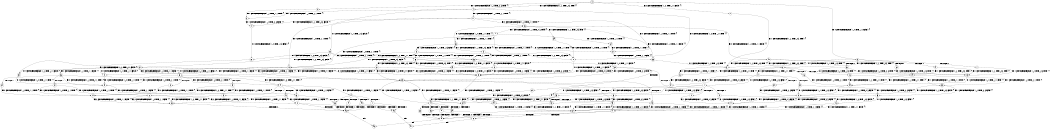 digraph BCG {
size = "7, 10.5";
center = TRUE;
node [shape = circle];
0 [peripheries = 2];
0 -> 1 [label = "EX !0 !ATOMIC_EXCH_BRANCH (1, +0, TRUE, +1, 1, FALSE) !{}"];
0 -> 2 [label = "EX !1 !ATOMIC_EXCH_BRANCH (1, +1, TRUE, +0, 3, TRUE) !{}"];
0 -> 3 [label = "EX !0 !ATOMIC_EXCH_BRANCH (1, +0, TRUE, +1, 1, FALSE) !{}"];
0 -> 4 [label = "EX !1 !ATOMIC_EXCH_BRANCH (1, +1, TRUE, +0, 3, TRUE) !{}"];
1 -> 5 [label = "EX !1 !ATOMIC_EXCH_BRANCH (1, +1, TRUE, +0, 3, TRUE) !{}"];
2 -> 6 [label = "EX !1 !ATOMIC_EXCH_BRANCH (1, +1, TRUE, +1, 1, TRUE) !{}"];
3 -> 5 [label = "EX !1 !ATOMIC_EXCH_BRANCH (1, +1, TRUE, +0, 3, TRUE) !{}"];
3 -> 7 [label = "TERMINATE !0"];
3 -> 8 [label = "EX !1 !ATOMIC_EXCH_BRANCH (1, +1, TRUE, +0, 3, TRUE) !{}"];
3 -> 9 [label = "TERMINATE !0"];
4 -> 6 [label = "EX !1 !ATOMIC_EXCH_BRANCH (1, +1, TRUE, +1, 1, TRUE) !{}"];
4 -> 10 [label = "EX !0 !ATOMIC_EXCH_BRANCH (1, +0, TRUE, +1, 1, TRUE) !{}"];
4 -> 11 [label = "EX !1 !ATOMIC_EXCH_BRANCH (1, +1, TRUE, +1, 1, TRUE) !{}"];
4 -> 12 [label = "EX !0 !ATOMIC_EXCH_BRANCH (1, +0, TRUE, +1, 1, TRUE) !{}"];
5 -> 13 [label = "EX !1 !ATOMIC_EXCH_BRANCH (1, +1, TRUE, +1, 1, TRUE) !{}"];
6 -> 14 [label = "EX !1 !ATOMIC_EXCH_BRANCH (1, +1, TRUE, +0, 3, FALSE) !{}"];
7 -> 15 [label = "EX !1 !ATOMIC_EXCH_BRANCH (1, +1, TRUE, +0, 3, TRUE) !{}"];
8 -> 13 [label = "EX !1 !ATOMIC_EXCH_BRANCH (1, +1, TRUE, +1, 1, TRUE) !{}"];
8 -> 16 [label = "TERMINATE !0"];
8 -> 17 [label = "EX !1 !ATOMIC_EXCH_BRANCH (1, +1, TRUE, +1, 1, TRUE) !{}"];
8 -> 18 [label = "TERMINATE !0"];
9 -> 15 [label = "EX !1 !ATOMIC_EXCH_BRANCH (1, +1, TRUE, +0, 3, TRUE) !{}"];
9 -> 19 [label = "EX !1 !ATOMIC_EXCH_BRANCH (1, +1, TRUE, +0, 3, TRUE) !{}"];
10 -> 20 [label = "EX !0 !ATOMIC_EXCH_BRANCH (1, +0, TRUE, +1, 1, FALSE) !{}"];
11 -> 14 [label = "EX !1 !ATOMIC_EXCH_BRANCH (1, +1, TRUE, +0, 3, FALSE) !{}"];
11 -> 21 [label = "EX !0 !ATOMIC_EXCH_BRANCH (1, +0, TRUE, +1, 1, TRUE) !{}"];
11 -> 22 [label = "EX !1 !ATOMIC_EXCH_BRANCH (1, +1, TRUE, +0, 3, FALSE) !{}"];
11 -> 23 [label = "EX !0 !ATOMIC_EXCH_BRANCH (1, +0, TRUE, +1, 1, TRUE) !{}"];
12 -> 20 [label = "EX !0 !ATOMIC_EXCH_BRANCH (1, +0, TRUE, +1, 1, FALSE) !{}"];
12 -> 24 [label = "EX !1 !ATOMIC_EXCH_BRANCH (1, +1, TRUE, +1, 1, FALSE) !{}"];
12 -> 25 [label = "EX !0 !ATOMIC_EXCH_BRANCH (1, +0, TRUE, +1, 1, FALSE) !{}"];
12 -> 26 [label = "EX !1 !ATOMIC_EXCH_BRANCH (1, +1, TRUE, +1, 1, FALSE) !{}"];
13 -> 27 [label = "EX !1 !ATOMIC_EXCH_BRANCH (1, +1, TRUE, +0, 3, FALSE) !{}"];
14 -> 28 [label = "EX !1 !ATOMIC_EXCH_BRANCH (1, +0, TRUE, +0, 3, FALSE) !{}"];
15 -> 29 [label = "EX !1 !ATOMIC_EXCH_BRANCH (1, +1, TRUE, +1, 1, TRUE) !{}"];
16 -> 29 [label = "EX !1 !ATOMIC_EXCH_BRANCH (1, +1, TRUE, +1, 1, TRUE) !{}"];
17 -> 27 [label = "EX !1 !ATOMIC_EXCH_BRANCH (1, +1, TRUE, +0, 3, FALSE) !{}"];
17 -> 30 [label = "TERMINATE !0"];
17 -> 31 [label = "EX !1 !ATOMIC_EXCH_BRANCH (1, +1, TRUE, +0, 3, FALSE) !{}"];
17 -> 32 [label = "TERMINATE !0"];
18 -> 29 [label = "EX !1 !ATOMIC_EXCH_BRANCH (1, +1, TRUE, +1, 1, TRUE) !{}"];
18 -> 33 [label = "EX !1 !ATOMIC_EXCH_BRANCH (1, +1, TRUE, +1, 1, TRUE) !{}"];
19 -> 29 [label = "EX !1 !ATOMIC_EXCH_BRANCH (1, +1, TRUE, +1, 1, TRUE) !{}"];
19 -> 33 [label = "EX !1 !ATOMIC_EXCH_BRANCH (1, +1, TRUE, +1, 1, TRUE) !{}"];
20 -> 34 [label = "EX !1 !ATOMIC_EXCH_BRANCH (1, +1, TRUE, +1, 1, FALSE) !{}"];
21 -> 35 [label = "EX !0 !ATOMIC_EXCH_BRANCH (1, +0, TRUE, +1, 1, FALSE) !{}"];
22 -> 28 [label = "EX !1 !ATOMIC_EXCH_BRANCH (1, +0, TRUE, +0, 3, FALSE) !{}"];
22 -> 36 [label = "EX !0 !ATOMIC_EXCH_BRANCH (1, +0, TRUE, +1, 1, TRUE) !{}"];
22 -> 37 [label = "EX !1 !ATOMIC_EXCH_BRANCH (1, +0, TRUE, +0, 3, FALSE) !{}"];
22 -> 38 [label = "EX !0 !ATOMIC_EXCH_BRANCH (1, +0, TRUE, +1, 1, TRUE) !{}"];
23 -> 35 [label = "EX !0 !ATOMIC_EXCH_BRANCH (1, +0, TRUE, +1, 1, FALSE) !{}"];
23 -> 39 [label = "EX !1 !ATOMIC_EXCH_BRANCH (1, +1, TRUE, +0, 3, TRUE) !{}"];
23 -> 40 [label = "EX !0 !ATOMIC_EXCH_BRANCH (1, +0, TRUE, +1, 1, FALSE) !{}"];
23 -> 41 [label = "EX !1 !ATOMIC_EXCH_BRANCH (1, +1, TRUE, +0, 3, TRUE) !{}"];
24 -> 42 [label = "EX !0 !ATOMIC_EXCH_BRANCH (1, +0, TRUE, +1, 1, TRUE) !{}"];
25 -> 34 [label = "EX !1 !ATOMIC_EXCH_BRANCH (1, +1, TRUE, +1, 1, FALSE) !{}"];
25 -> 43 [label = "TERMINATE !0"];
25 -> 44 [label = "EX !1 !ATOMIC_EXCH_BRANCH (1, +1, TRUE, +1, 1, FALSE) !{}"];
25 -> 45 [label = "TERMINATE !0"];
26 -> 42 [label = "EX !0 !ATOMIC_EXCH_BRANCH (1, +0, TRUE, +1, 1, TRUE) !{}"];
26 -> 46 [label = "TERMINATE !1"];
26 -> 47 [label = "EX !0 !ATOMIC_EXCH_BRANCH (1, +0, TRUE, +1, 1, TRUE) !{}"];
26 -> 48 [label = "TERMINATE !1"];
27 -> 49 [label = "EX !1 !ATOMIC_EXCH_BRANCH (1, +0, TRUE, +0, 3, FALSE) !{}"];
28 -> 50 [label = "EX !1 !ATOMIC_EXCH_BRANCH (1, +1, TRUE, +1, 1, FALSE) !{}"];
29 -> 51 [label = "EX !1 !ATOMIC_EXCH_BRANCH (1, +1, TRUE, +0, 3, FALSE) !{}"];
30 -> 51 [label = "EX !1 !ATOMIC_EXCH_BRANCH (1, +1, TRUE, +0, 3, FALSE) !{}"];
31 -> 49 [label = "EX !1 !ATOMIC_EXCH_BRANCH (1, +0, TRUE, +0, 3, FALSE) !{}"];
31 -> 52 [label = "TERMINATE !0"];
31 -> 53 [label = "EX !1 !ATOMIC_EXCH_BRANCH (1, +0, TRUE, +0, 3, FALSE) !{}"];
31 -> 54 [label = "TERMINATE !0"];
32 -> 51 [label = "EX !1 !ATOMIC_EXCH_BRANCH (1, +1, TRUE, +0, 3, FALSE) !{}"];
32 -> 55 [label = "EX !1 !ATOMIC_EXCH_BRANCH (1, +1, TRUE, +0, 3, FALSE) !{}"];
33 -> 51 [label = "EX !1 !ATOMIC_EXCH_BRANCH (1, +1, TRUE, +0, 3, FALSE) !{}"];
33 -> 55 [label = "EX !1 !ATOMIC_EXCH_BRANCH (1, +1, TRUE, +0, 3, FALSE) !{}"];
34 -> 56 [label = "TERMINATE !0"];
35 -> 5 [label = "EX !1 !ATOMIC_EXCH_BRANCH (1, +1, TRUE, +0, 3, TRUE) !{}"];
36 -> 57 [label = "EX !0 !ATOMIC_EXCH_BRANCH (1, +0, TRUE, +1, 1, FALSE) !{}"];
37 -> 50 [label = "EX !1 !ATOMIC_EXCH_BRANCH (1, +1, TRUE, +1, 1, FALSE) !{}"];
37 -> 20 [label = "EX !0 !ATOMIC_EXCH_BRANCH (1, +0, TRUE, +1, 1, FALSE) !{}"];
37 -> 58 [label = "EX !1 !ATOMIC_EXCH_BRANCH (1, +1, TRUE, +1, 1, FALSE) !{}"];
37 -> 25 [label = "EX !0 !ATOMIC_EXCH_BRANCH (1, +0, TRUE, +1, 1, FALSE) !{}"];
38 -> 57 [label = "EX !0 !ATOMIC_EXCH_BRANCH (1, +0, TRUE, +1, 1, FALSE) !{}"];
38 -> 59 [label = "EX !1 !ATOMIC_EXCH_BRANCH (1, +0, TRUE, +0, 3, TRUE) !{}"];
38 -> 60 [label = "EX !0 !ATOMIC_EXCH_BRANCH (1, +0, TRUE, +1, 1, FALSE) !{}"];
38 -> 61 [label = "EX !1 !ATOMIC_EXCH_BRANCH (1, +0, TRUE, +0, 3, TRUE) !{}"];
39 -> 10 [label = "EX !0 !ATOMIC_EXCH_BRANCH (1, +0, TRUE, +1, 1, TRUE) !{}"];
40 -> 5 [label = "EX !1 !ATOMIC_EXCH_BRANCH (1, +1, TRUE, +0, 3, TRUE) !{}"];
40 -> 62 [label = "TERMINATE !0"];
40 -> 8 [label = "EX !1 !ATOMIC_EXCH_BRANCH (1, +1, TRUE, +0, 3, TRUE) !{}"];
40 -> 63 [label = "TERMINATE !0"];
41 -> 10 [label = "EX !0 !ATOMIC_EXCH_BRANCH (1, +0, TRUE, +1, 1, TRUE) !{}"];
41 -> 64 [label = "EX !1 !ATOMIC_EXCH_BRANCH (1, +1, TRUE, +1, 1, TRUE) !{}"];
41 -> 12 [label = "EX !0 !ATOMIC_EXCH_BRANCH (1, +0, TRUE, +1, 1, TRUE) !{}"];
41 -> 65 [label = "EX !1 !ATOMIC_EXCH_BRANCH (1, +1, TRUE, +1, 1, TRUE) !{}"];
42 -> 66 [label = "EX !0 !ATOMIC_EXCH_BRANCH (1, +0, TRUE, +1, 1, FALSE) !{}"];
43 -> 67 [label = "EX !1 !ATOMIC_EXCH_BRANCH (1, +1, TRUE, +1, 1, FALSE) !{}"];
44 -> 56 [label = "TERMINATE !0"];
44 -> 68 [label = "TERMINATE !1"];
44 -> 69 [label = "TERMINATE !0"];
44 -> 70 [label = "TERMINATE !1"];
45 -> 67 [label = "EX !1 !ATOMIC_EXCH_BRANCH (1, +1, TRUE, +1, 1, FALSE) !{}"];
45 -> 71 [label = "EX !1 !ATOMIC_EXCH_BRANCH (1, +1, TRUE, +1, 1, FALSE) !{}"];
46 -> 72 [label = "EX !0 !ATOMIC_EXCH_BRANCH (1, +0, TRUE, +1, 1, TRUE) !{}"];
47 -> 66 [label = "EX !0 !ATOMIC_EXCH_BRANCH (1, +0, TRUE, +1, 1, FALSE) !{}"];
47 -> 73 [label = "TERMINATE !1"];
47 -> 74 [label = "EX !0 !ATOMIC_EXCH_BRANCH (1, +0, TRUE, +1, 1, FALSE) !{}"];
47 -> 75 [label = "TERMINATE !1"];
48 -> 72 [label = "EX !0 !ATOMIC_EXCH_BRANCH (1, +0, TRUE, +1, 1, TRUE) !{}"];
48 -> 76 [label = "EX !0 !ATOMIC_EXCH_BRANCH (1, +0, TRUE, +1, 1, TRUE) !{}"];
49 -> 34 [label = "EX !1 !ATOMIC_EXCH_BRANCH (1, +1, TRUE, +1, 1, FALSE) !{}"];
50 -> 42 [label = "EX !0 !ATOMIC_EXCH_BRANCH (1, +0, TRUE, +1, 1, TRUE) !{}"];
51 -> 77 [label = "EX !1 !ATOMIC_EXCH_BRANCH (1, +0, TRUE, +0, 3, FALSE) !{}"];
52 -> 77 [label = "EX !1 !ATOMIC_EXCH_BRANCH (1, +0, TRUE, +0, 3, FALSE) !{}"];
53 -> 34 [label = "EX !1 !ATOMIC_EXCH_BRANCH (1, +1, TRUE, +1, 1, FALSE) !{}"];
53 -> 43 [label = "TERMINATE !0"];
53 -> 44 [label = "EX !1 !ATOMIC_EXCH_BRANCH (1, +1, TRUE, +1, 1, FALSE) !{}"];
53 -> 45 [label = "TERMINATE !0"];
54 -> 77 [label = "EX !1 !ATOMIC_EXCH_BRANCH (1, +0, TRUE, +0, 3, FALSE) !{}"];
54 -> 78 [label = "EX !1 !ATOMIC_EXCH_BRANCH (1, +0, TRUE, +0, 3, FALSE) !{}"];
55 -> 77 [label = "EX !1 !ATOMIC_EXCH_BRANCH (1, +0, TRUE, +0, 3, FALSE) !{}"];
55 -> 78 [label = "EX !1 !ATOMIC_EXCH_BRANCH (1, +0, TRUE, +0, 3, FALSE) !{}"];
56 -> 79 [label = "TERMINATE !1"];
57 -> 20 [label = "EX !1 !ATOMIC_EXCH_BRANCH (1, +0, TRUE, +0, 3, TRUE) !{}"];
58 -> 42 [label = "EX !0 !ATOMIC_EXCH_BRANCH (1, +0, TRUE, +1, 1, TRUE) !{}"];
58 -> 80 [label = "TERMINATE !1"];
58 -> 47 [label = "EX !0 !ATOMIC_EXCH_BRANCH (1, +0, TRUE, +1, 1, TRUE) !{}"];
58 -> 81 [label = "TERMINATE !1"];
59 -> 20 [label = "EX !0 !ATOMIC_EXCH_BRANCH (1, +0, TRUE, +1, 1, FALSE) !{}"];
60 -> 20 [label = "EX !1 !ATOMIC_EXCH_BRANCH (1, +0, TRUE, +0, 3, TRUE) !{}"];
60 -> 82 [label = "TERMINATE !0"];
60 -> 25 [label = "EX !1 !ATOMIC_EXCH_BRANCH (1, +0, TRUE, +0, 3, TRUE) !{}"];
60 -> 83 [label = "TERMINATE !0"];
61 -> 20 [label = "EX !0 !ATOMIC_EXCH_BRANCH (1, +0, TRUE, +1, 1, FALSE) !{}"];
61 -> 24 [label = "EX !1 !ATOMIC_EXCH_BRANCH (1, +1, TRUE, +1, 1, FALSE) !{}"];
61 -> 25 [label = "EX !0 !ATOMIC_EXCH_BRANCH (1, +0, TRUE, +1, 1, FALSE) !{}"];
61 -> 26 [label = "EX !1 !ATOMIC_EXCH_BRANCH (1, +1, TRUE, +1, 1, FALSE) !{}"];
62 -> 15 [label = "EX !1 !ATOMIC_EXCH_BRANCH (1, +1, TRUE, +0, 3, TRUE) !{}"];
63 -> 15 [label = "EX !1 !ATOMIC_EXCH_BRANCH (1, +1, TRUE, +0, 3, TRUE) !{}"];
63 -> 19 [label = "EX !1 !ATOMIC_EXCH_BRANCH (1, +1, TRUE, +0, 3, TRUE) !{}"];
64 -> 21 [label = "EX !0 !ATOMIC_EXCH_BRANCH (1, +0, TRUE, +1, 1, TRUE) !{}"];
65 -> 21 [label = "EX !0 !ATOMIC_EXCH_BRANCH (1, +0, TRUE, +1, 1, TRUE) !{}"];
65 -> 84 [label = "EX !1 !ATOMIC_EXCH_BRANCH (1, +1, TRUE, +0, 3, FALSE) !{}"];
65 -> 23 [label = "EX !0 !ATOMIC_EXCH_BRANCH (1, +0, TRUE, +1, 1, TRUE) !{}"];
65 -> 85 [label = "EX !1 !ATOMIC_EXCH_BRANCH (1, +1, TRUE, +0, 3, FALSE) !{}"];
66 -> 86 [label = "TERMINATE !0"];
67 -> 79 [label = "TERMINATE !1"];
68 -> 79 [label = "TERMINATE !0"];
69 -> 79 [label = "TERMINATE !1"];
69 -> 87 [label = "TERMINATE !1"];
70 -> 79 [label = "TERMINATE !0"];
70 -> 87 [label = "TERMINATE !0"];
71 -> 79 [label = "TERMINATE !1"];
71 -> 87 [label = "TERMINATE !1"];
72 -> 88 [label = "EX !0 !ATOMIC_EXCH_BRANCH (1, +0, TRUE, +1, 1, FALSE) !{}"];
73 -> 88 [label = "EX !0 !ATOMIC_EXCH_BRANCH (1, +0, TRUE, +1, 1, FALSE) !{}"];
74 -> 86 [label = "TERMINATE !0"];
74 -> 89 [label = "TERMINATE !1"];
74 -> 90 [label = "TERMINATE !0"];
74 -> 91 [label = "TERMINATE !1"];
75 -> 88 [label = "EX !0 !ATOMIC_EXCH_BRANCH (1, +0, TRUE, +1, 1, FALSE) !{}"];
75 -> 92 [label = "EX !0 !ATOMIC_EXCH_BRANCH (1, +0, TRUE, +1, 1, FALSE) !{}"];
76 -> 88 [label = "EX !0 !ATOMIC_EXCH_BRANCH (1, +0, TRUE, +1, 1, FALSE) !{}"];
76 -> 92 [label = "EX !0 !ATOMIC_EXCH_BRANCH (1, +0, TRUE, +1, 1, FALSE) !{}"];
77 -> 67 [label = "EX !1 !ATOMIC_EXCH_BRANCH (1, +1, TRUE, +1, 1, FALSE) !{}"];
78 -> 67 [label = "EX !1 !ATOMIC_EXCH_BRANCH (1, +1, TRUE, +1, 1, FALSE) !{}"];
78 -> 71 [label = "EX !1 !ATOMIC_EXCH_BRANCH (1, +1, TRUE, +1, 1, FALSE) !{}"];
79 -> 93 [label = "exit"];
80 -> 72 [label = "EX !0 !ATOMIC_EXCH_BRANCH (1, +0, TRUE, +1, 1, TRUE) !{}"];
81 -> 72 [label = "EX !0 !ATOMIC_EXCH_BRANCH (1, +0, TRUE, +1, 1, TRUE) !{}"];
81 -> 76 [label = "EX !0 !ATOMIC_EXCH_BRANCH (1, +0, TRUE, +1, 1, TRUE) !{}"];
82 -> 94 [label = "EX !1 !ATOMIC_EXCH_BRANCH (1, +0, TRUE, +0, 3, TRUE) !{}"];
83 -> 94 [label = "EX !1 !ATOMIC_EXCH_BRANCH (1, +0, TRUE, +0, 3, TRUE) !{}"];
83 -> 95 [label = "EX !1 !ATOMIC_EXCH_BRANCH (1, +0, TRUE, +0, 3, TRUE) !{}"];
84 -> 36 [label = "EX !0 !ATOMIC_EXCH_BRANCH (1, +0, TRUE, +1, 1, TRUE) !{}"];
85 -> 36 [label = "EX !0 !ATOMIC_EXCH_BRANCH (1, +0, TRUE, +1, 1, TRUE) !{}"];
85 -> 10 [label = "EX !1 !ATOMIC_EXCH_BRANCH (1, +0, TRUE, +0, 3, FALSE) !{}"];
85 -> 38 [label = "EX !0 !ATOMIC_EXCH_BRANCH (1, +0, TRUE, +1, 1, TRUE) !{}"];
85 -> 12 [label = "EX !1 !ATOMIC_EXCH_BRANCH (1, +0, TRUE, +0, 3, FALSE) !{}"];
86 -> 96 [label = "TERMINATE !1"];
87 -> 97 [label = "exit"];
88 -> 96 [label = "TERMINATE !0"];
89 -> 96 [label = "TERMINATE !0"];
90 -> 96 [label = "TERMINATE !1"];
90 -> 98 [label = "TERMINATE !1"];
91 -> 96 [label = "TERMINATE !0"];
91 -> 98 [label = "TERMINATE !0"];
92 -> 96 [label = "TERMINATE !0"];
92 -> 98 [label = "TERMINATE !0"];
94 -> 67 [label = "EX !1 !ATOMIC_EXCH_BRANCH (1, +1, TRUE, +1, 1, FALSE) !{}"];
95 -> 67 [label = "EX !1 !ATOMIC_EXCH_BRANCH (1, +1, TRUE, +1, 1, FALSE) !{}"];
95 -> 71 [label = "EX !1 !ATOMIC_EXCH_BRANCH (1, +1, TRUE, +1, 1, FALSE) !{}"];
96 -> 93 [label = "exit"];
98 -> 97 [label = "exit"];
}
